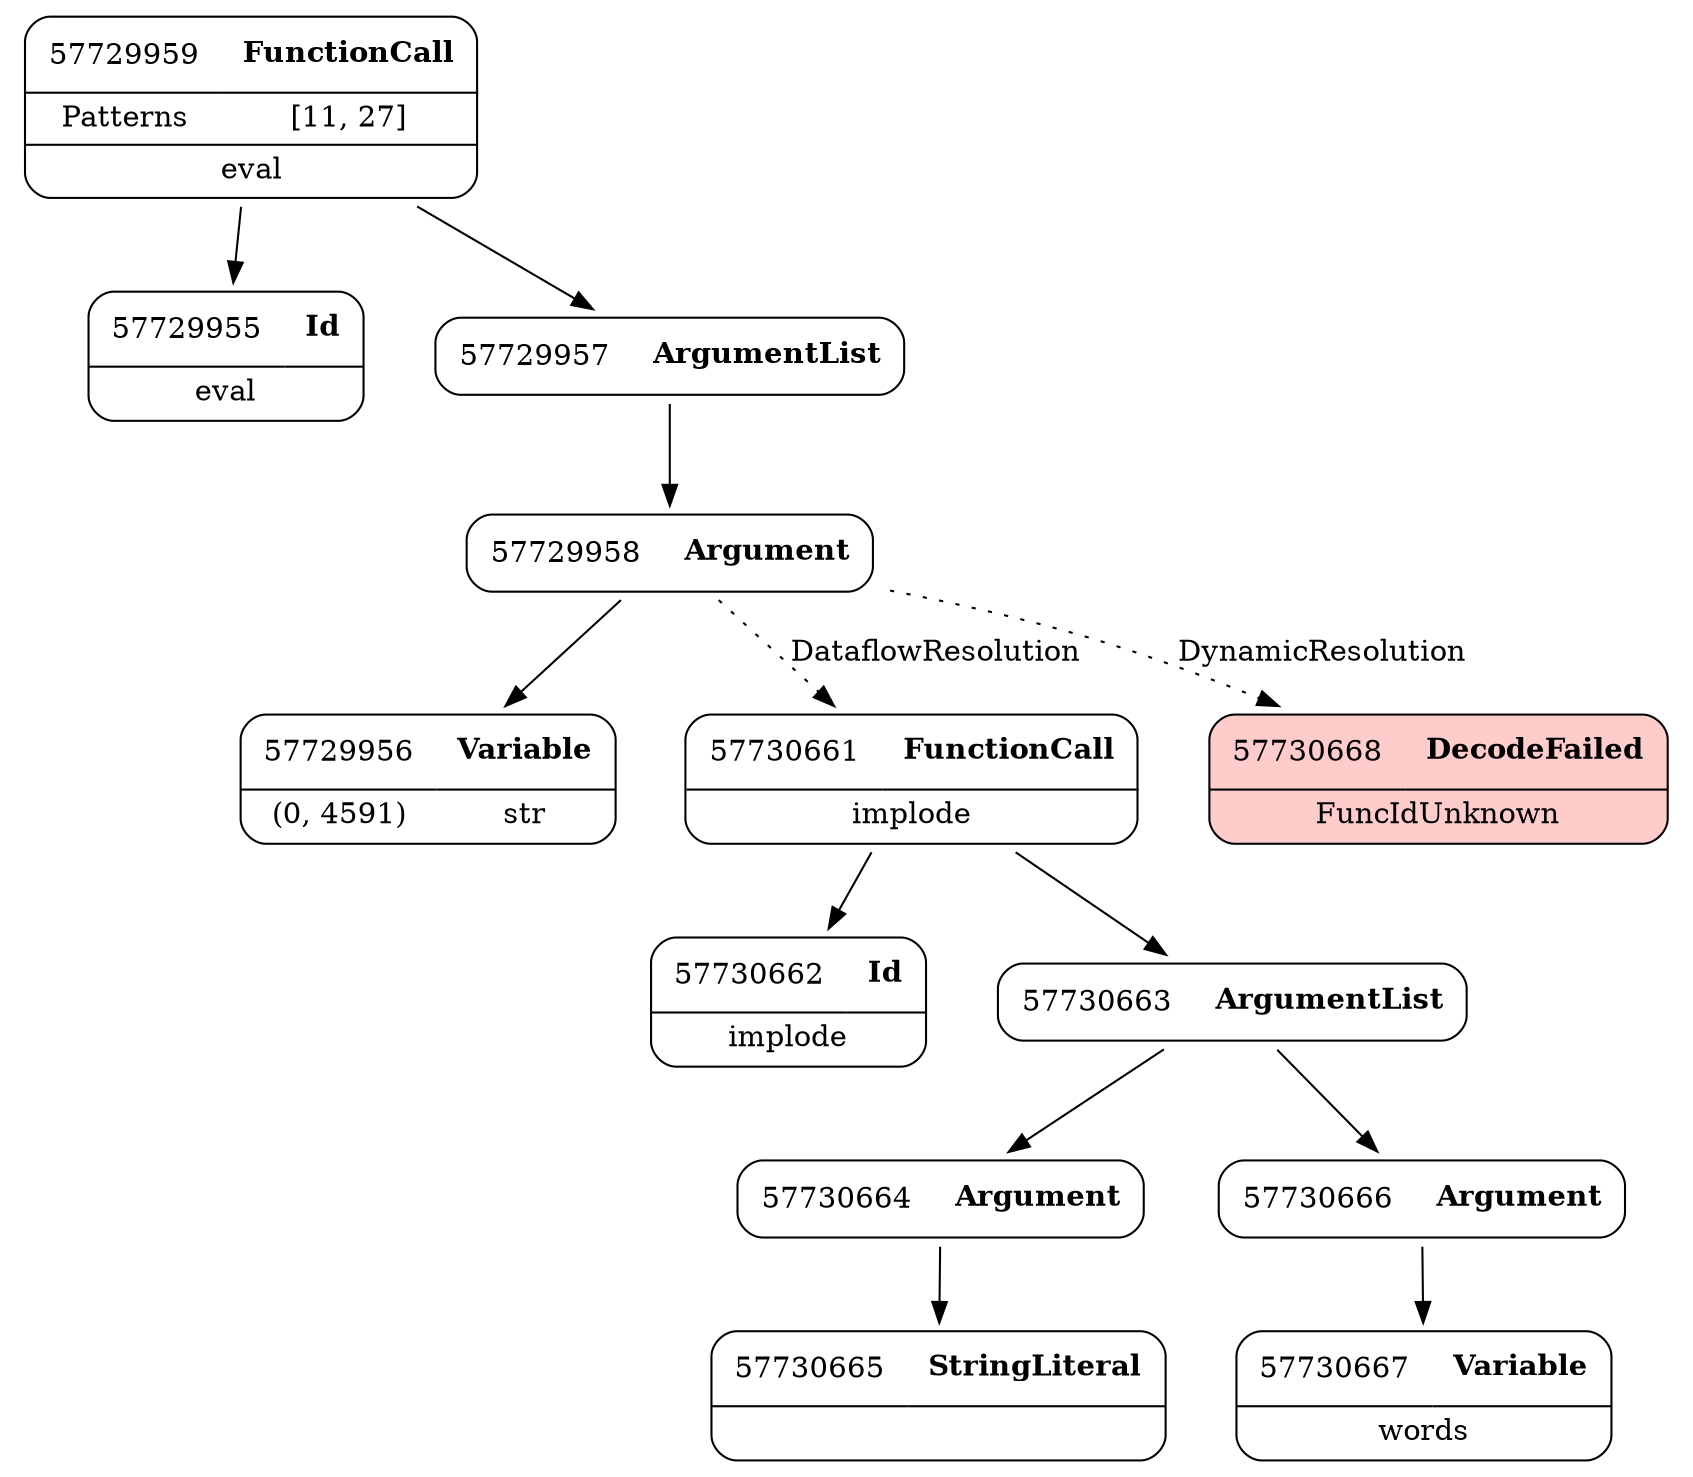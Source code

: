 digraph ast {
node [shape=none];
57729955 [label=<<TABLE border='1' cellspacing='0' cellpadding='10' style='rounded' ><TR><TD border='0'>57729955</TD><TD border='0'><B>Id</B></TD></TR><HR/><TR><TD border='0' cellpadding='5' colspan='2'>eval</TD></TR></TABLE>>];
57729956 [label=<<TABLE border='1' cellspacing='0' cellpadding='10' style='rounded' ><TR><TD border='0'>57729956</TD><TD border='0'><B>Variable</B></TD></TR><HR/><TR><TD border='0' cellpadding='5'>(0, 4591)</TD><TD border='0' cellpadding='5'>str</TD></TR></TABLE>>];
57729957 [label=<<TABLE border='1' cellspacing='0' cellpadding='10' style='rounded' ><TR><TD border='0'>57729957</TD><TD border='0'><B>ArgumentList</B></TD></TR></TABLE>>];
57729957 -> 57729958 [weight=2];
57730661 [label=<<TABLE border='1' cellspacing='0' cellpadding='10' style='rounded' ><TR><TD border='0'>57730661</TD><TD border='0'><B>FunctionCall</B></TD></TR><HR/><TR><TD border='0' cellpadding='5' colspan='2'>implode</TD></TR></TABLE>>];
57730661 -> 57730662 [weight=2];
57730661 -> 57730663 [weight=2];
57729958 [label=<<TABLE border='1' cellspacing='0' cellpadding='10' style='rounded' ><TR><TD border='0'>57729958</TD><TD border='0'><B>Argument</B></TD></TR></TABLE>>];
57729958 -> 57729956 [weight=2];
57729958 -> 57730668 [style=dotted,label=DynamicResolution];
57729958 -> 57730661 [style=dotted,label=DataflowResolution];
57730662 [label=<<TABLE border='1' cellspacing='0' cellpadding='10' style='rounded' ><TR><TD border='0'>57730662</TD><TD border='0'><B>Id</B></TD></TR><HR/><TR><TD border='0' cellpadding='5' colspan='2'>implode</TD></TR></TABLE>>];
57729959 [label=<<TABLE border='1' cellspacing='0' cellpadding='10' style='rounded' ><TR><TD border='0'>57729959</TD><TD border='0'><B>FunctionCall</B></TD></TR><HR/><TR><TD border='0' cellpadding='5'>Patterns</TD><TD border='0' cellpadding='5'>[11, 27]</TD></TR><HR/><TR><TD border='0' cellpadding='5' colspan='2'>eval</TD></TR></TABLE>>];
57729959 -> 57729955 [weight=2];
57729959 -> 57729957 [weight=2];
57730663 [label=<<TABLE border='1' cellspacing='0' cellpadding='10' style='rounded' ><TR><TD border='0'>57730663</TD><TD border='0'><B>ArgumentList</B></TD></TR></TABLE>>];
57730663 -> 57730664 [weight=2];
57730663 -> 57730666 [weight=2];
57730664 [label=<<TABLE border='1' cellspacing='0' cellpadding='10' style='rounded' ><TR><TD border='0'>57730664</TD><TD border='0'><B>Argument</B></TD></TR></TABLE>>];
57730664 -> 57730665 [weight=2];
57730665 [label=<<TABLE border='1' cellspacing='0' cellpadding='10' style='rounded' ><TR><TD border='0'>57730665</TD><TD border='0'><B>StringLiteral</B></TD></TR><HR/><TR><TD border='0' cellpadding='5' colspan='2'> </TD></TR></TABLE>>];
57730666 [label=<<TABLE border='1' cellspacing='0' cellpadding='10' style='rounded' ><TR><TD border='0'>57730666</TD><TD border='0'><B>Argument</B></TD></TR></TABLE>>];
57730666 -> 57730667 [weight=2];
57730667 [label=<<TABLE border='1' cellspacing='0' cellpadding='10' style='rounded' ><TR><TD border='0'>57730667</TD><TD border='0'><B>Variable</B></TD></TR><HR/><TR><TD border='0' cellpadding='5' colspan='2'>words</TD></TR></TABLE>>];
57730668 [label=<<TABLE border='1' cellspacing='0' cellpadding='10' style='rounded' bgcolor='#FFCCCC' ><TR><TD border='0'>57730668</TD><TD border='0'><B>DecodeFailed</B></TD></TR><HR/><TR><TD border='0' cellpadding='5' colspan='2'>FuncIdUnknown</TD></TR></TABLE>>];
}
